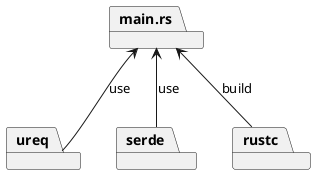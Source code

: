 @startuml

package main.rs
package ureq
package serde
package rustc

main.rs <-- ureq: use
main.rs <-- serde: use
main.rs <-- rustc: build

@enduml
